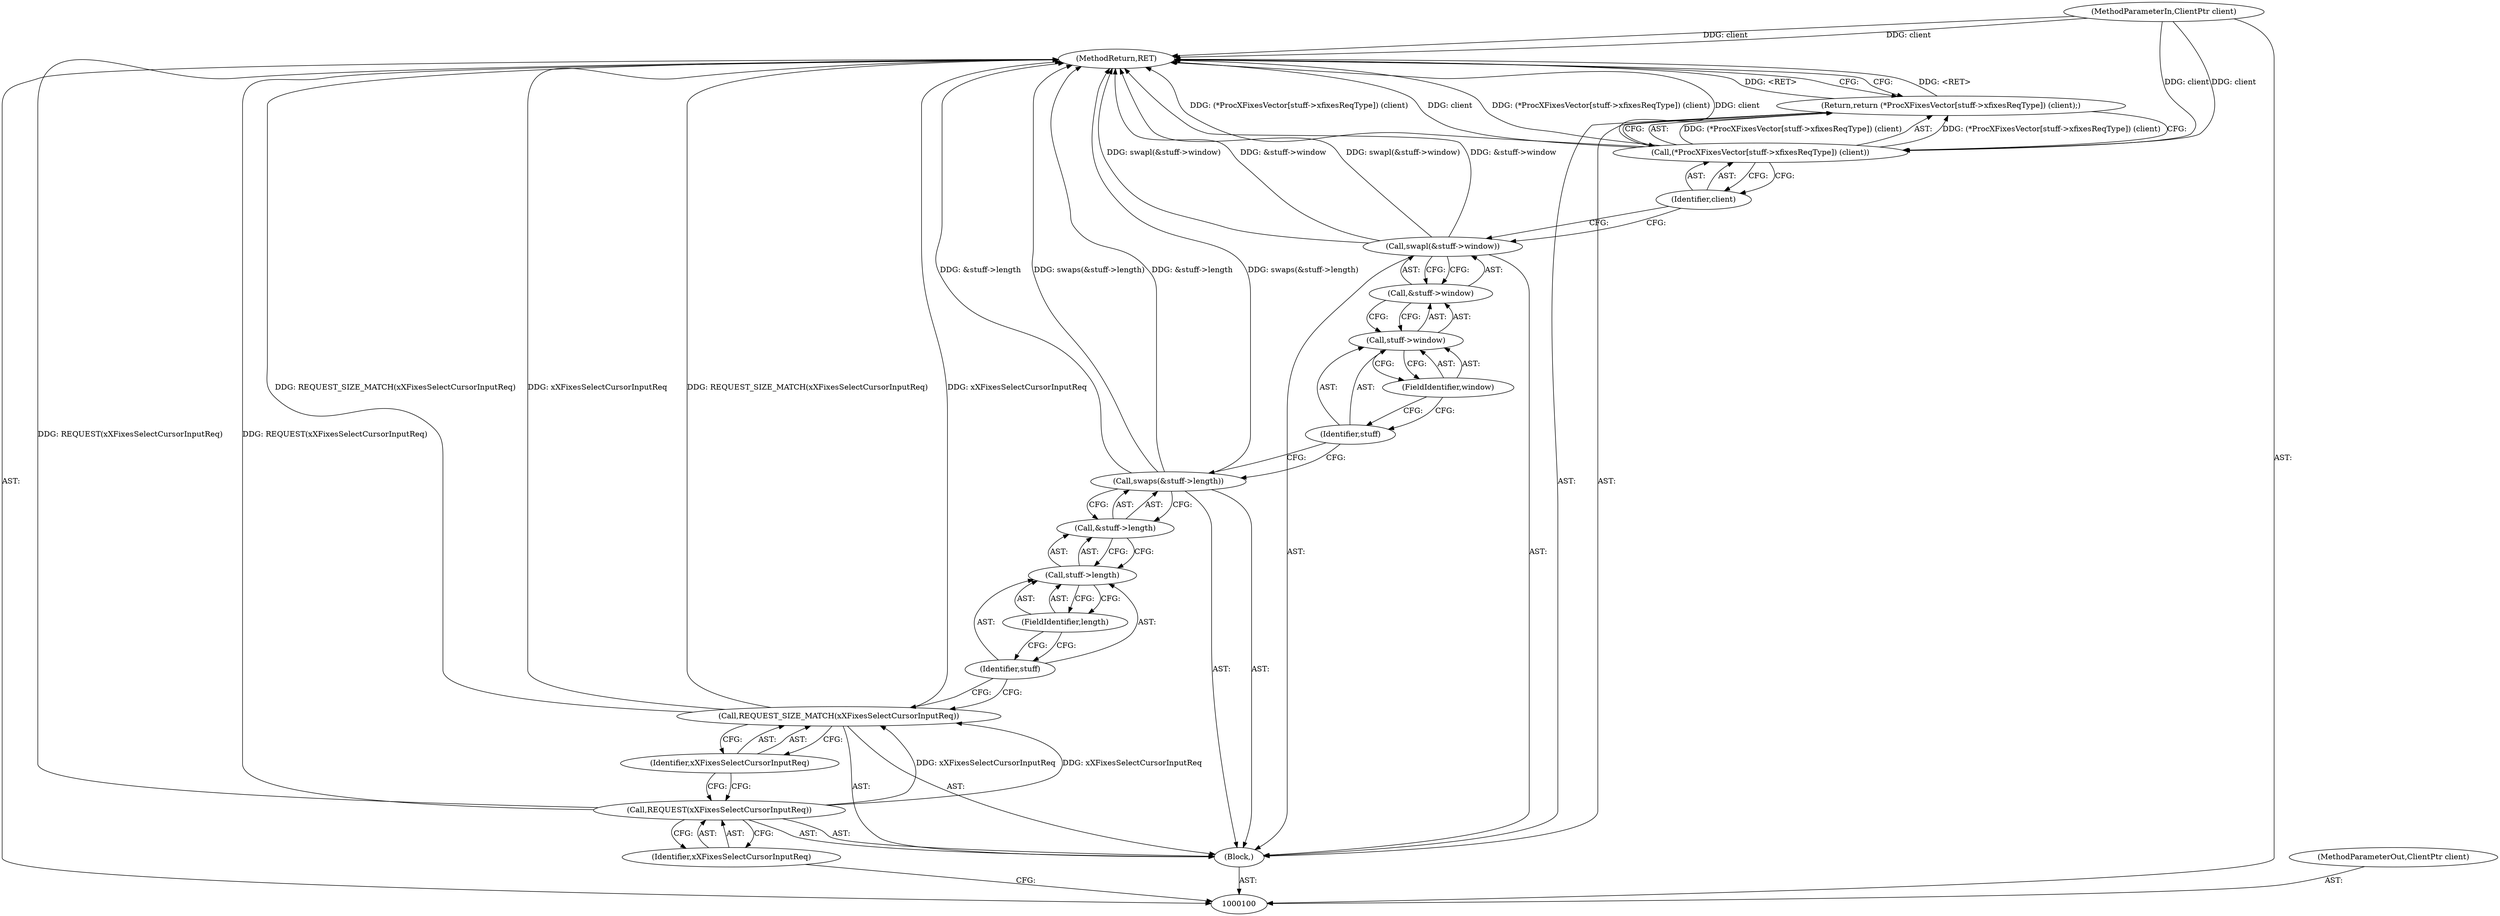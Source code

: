 digraph "0_xserver_55caa8b08c84af2b50fbc936cf334a5a93dd7db5_1" {
"1000120" [label="(MethodReturn,RET)"];
"1000101" [label="(MethodParameterIn,ClientPtr client)"];
"1000155" [label="(MethodParameterOut,ClientPtr client)"];
"1000102" [label="(Block,)"];
"1000104" [label="(Identifier,xXFixesSelectCursorInputReq)"];
"1000103" [label="(Call,REQUEST(xXFixesSelectCursorInputReq))"];
"1000106" [label="(Identifier,xXFixesSelectCursorInputReq)"];
"1000105" [label="(Call,REQUEST_SIZE_MATCH(xXFixesSelectCursorInputReq))"];
"1000108" [label="(Call,&stuff->length)"];
"1000109" [label="(Call,stuff->length)"];
"1000110" [label="(Identifier,stuff)"];
"1000111" [label="(FieldIdentifier,length)"];
"1000107" [label="(Call,swaps(&stuff->length))"];
"1000113" [label="(Call,&stuff->window)"];
"1000114" [label="(Call,stuff->window)"];
"1000115" [label="(Identifier,stuff)"];
"1000116" [label="(FieldIdentifier,window)"];
"1000112" [label="(Call,swapl(&stuff->window))"];
"1000118" [label="(Call,(*ProcXFixesVector[stuff->xfixesReqType]) (client))"];
"1000117" [label="(Return,return (*ProcXFixesVector[stuff->xfixesReqType]) (client);)"];
"1000119" [label="(Identifier,client)"];
"1000120" -> "1000100"  [label="AST: "];
"1000120" -> "1000117"  [label="CFG: "];
"1000107" -> "1000120"  [label="DDG: &stuff->length"];
"1000107" -> "1000120"  [label="DDG: swaps(&stuff->length)"];
"1000105" -> "1000120"  [label="DDG: REQUEST_SIZE_MATCH(xXFixesSelectCursorInputReq)"];
"1000105" -> "1000120"  [label="DDG: xXFixesSelectCursorInputReq"];
"1000103" -> "1000120"  [label="DDG: REQUEST(xXFixesSelectCursorInputReq)"];
"1000118" -> "1000120"  [label="DDG: (*ProcXFixesVector[stuff->xfixesReqType]) (client)"];
"1000118" -> "1000120"  [label="DDG: client"];
"1000112" -> "1000120"  [label="DDG: swapl(&stuff->window)"];
"1000112" -> "1000120"  [label="DDG: &stuff->window"];
"1000101" -> "1000120"  [label="DDG: client"];
"1000117" -> "1000120"  [label="DDG: <RET>"];
"1000101" -> "1000100"  [label="AST: "];
"1000101" -> "1000120"  [label="DDG: client"];
"1000101" -> "1000118"  [label="DDG: client"];
"1000155" -> "1000100"  [label="AST: "];
"1000102" -> "1000100"  [label="AST: "];
"1000103" -> "1000102"  [label="AST: "];
"1000105" -> "1000102"  [label="AST: "];
"1000107" -> "1000102"  [label="AST: "];
"1000112" -> "1000102"  [label="AST: "];
"1000117" -> "1000102"  [label="AST: "];
"1000104" -> "1000103"  [label="AST: "];
"1000104" -> "1000100"  [label="CFG: "];
"1000103" -> "1000104"  [label="CFG: "];
"1000103" -> "1000102"  [label="AST: "];
"1000103" -> "1000104"  [label="CFG: "];
"1000104" -> "1000103"  [label="AST: "];
"1000106" -> "1000103"  [label="CFG: "];
"1000103" -> "1000120"  [label="DDG: REQUEST(xXFixesSelectCursorInputReq)"];
"1000103" -> "1000105"  [label="DDG: xXFixesSelectCursorInputReq"];
"1000106" -> "1000105"  [label="AST: "];
"1000106" -> "1000103"  [label="CFG: "];
"1000105" -> "1000106"  [label="CFG: "];
"1000105" -> "1000102"  [label="AST: "];
"1000105" -> "1000106"  [label="CFG: "];
"1000106" -> "1000105"  [label="AST: "];
"1000110" -> "1000105"  [label="CFG: "];
"1000105" -> "1000120"  [label="DDG: REQUEST_SIZE_MATCH(xXFixesSelectCursorInputReq)"];
"1000105" -> "1000120"  [label="DDG: xXFixesSelectCursorInputReq"];
"1000103" -> "1000105"  [label="DDG: xXFixesSelectCursorInputReq"];
"1000108" -> "1000107"  [label="AST: "];
"1000108" -> "1000109"  [label="CFG: "];
"1000109" -> "1000108"  [label="AST: "];
"1000107" -> "1000108"  [label="CFG: "];
"1000109" -> "1000108"  [label="AST: "];
"1000109" -> "1000111"  [label="CFG: "];
"1000110" -> "1000109"  [label="AST: "];
"1000111" -> "1000109"  [label="AST: "];
"1000108" -> "1000109"  [label="CFG: "];
"1000110" -> "1000109"  [label="AST: "];
"1000110" -> "1000105"  [label="CFG: "];
"1000111" -> "1000110"  [label="CFG: "];
"1000111" -> "1000109"  [label="AST: "];
"1000111" -> "1000110"  [label="CFG: "];
"1000109" -> "1000111"  [label="CFG: "];
"1000107" -> "1000102"  [label="AST: "];
"1000107" -> "1000108"  [label="CFG: "];
"1000108" -> "1000107"  [label="AST: "];
"1000115" -> "1000107"  [label="CFG: "];
"1000107" -> "1000120"  [label="DDG: &stuff->length"];
"1000107" -> "1000120"  [label="DDG: swaps(&stuff->length)"];
"1000113" -> "1000112"  [label="AST: "];
"1000113" -> "1000114"  [label="CFG: "];
"1000114" -> "1000113"  [label="AST: "];
"1000112" -> "1000113"  [label="CFG: "];
"1000114" -> "1000113"  [label="AST: "];
"1000114" -> "1000116"  [label="CFG: "];
"1000115" -> "1000114"  [label="AST: "];
"1000116" -> "1000114"  [label="AST: "];
"1000113" -> "1000114"  [label="CFG: "];
"1000115" -> "1000114"  [label="AST: "];
"1000115" -> "1000107"  [label="CFG: "];
"1000116" -> "1000115"  [label="CFG: "];
"1000116" -> "1000114"  [label="AST: "];
"1000116" -> "1000115"  [label="CFG: "];
"1000114" -> "1000116"  [label="CFG: "];
"1000112" -> "1000102"  [label="AST: "];
"1000112" -> "1000113"  [label="CFG: "];
"1000113" -> "1000112"  [label="AST: "];
"1000119" -> "1000112"  [label="CFG: "];
"1000112" -> "1000120"  [label="DDG: swapl(&stuff->window)"];
"1000112" -> "1000120"  [label="DDG: &stuff->window"];
"1000118" -> "1000117"  [label="AST: "];
"1000118" -> "1000119"  [label="CFG: "];
"1000119" -> "1000118"  [label="AST: "];
"1000117" -> "1000118"  [label="CFG: "];
"1000118" -> "1000120"  [label="DDG: (*ProcXFixesVector[stuff->xfixesReqType]) (client)"];
"1000118" -> "1000120"  [label="DDG: client"];
"1000118" -> "1000117"  [label="DDG: (*ProcXFixesVector[stuff->xfixesReqType]) (client)"];
"1000101" -> "1000118"  [label="DDG: client"];
"1000117" -> "1000102"  [label="AST: "];
"1000117" -> "1000118"  [label="CFG: "];
"1000118" -> "1000117"  [label="AST: "];
"1000120" -> "1000117"  [label="CFG: "];
"1000117" -> "1000120"  [label="DDG: <RET>"];
"1000118" -> "1000117"  [label="DDG: (*ProcXFixesVector[stuff->xfixesReqType]) (client)"];
"1000119" -> "1000118"  [label="AST: "];
"1000119" -> "1000112"  [label="CFG: "];
"1000118" -> "1000119"  [label="CFG: "];
}

